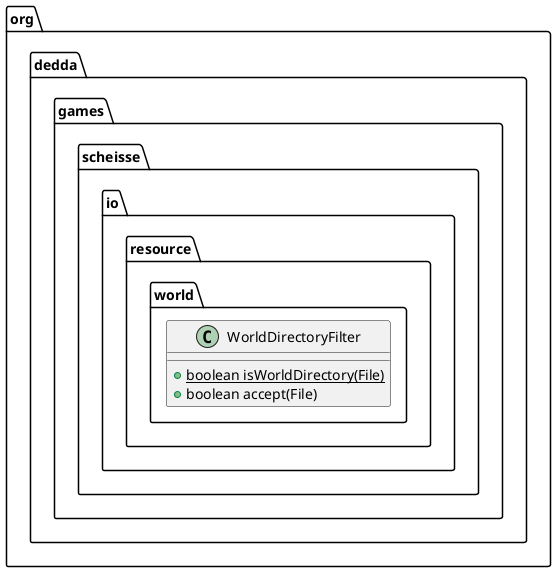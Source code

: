 @startuml
class org.dedda.games.scheisse.io.resource.world.WorldDirectoryFilter{
    + {static} boolean isWorldDirectory(File)
    + boolean accept(File)
}
@enduml